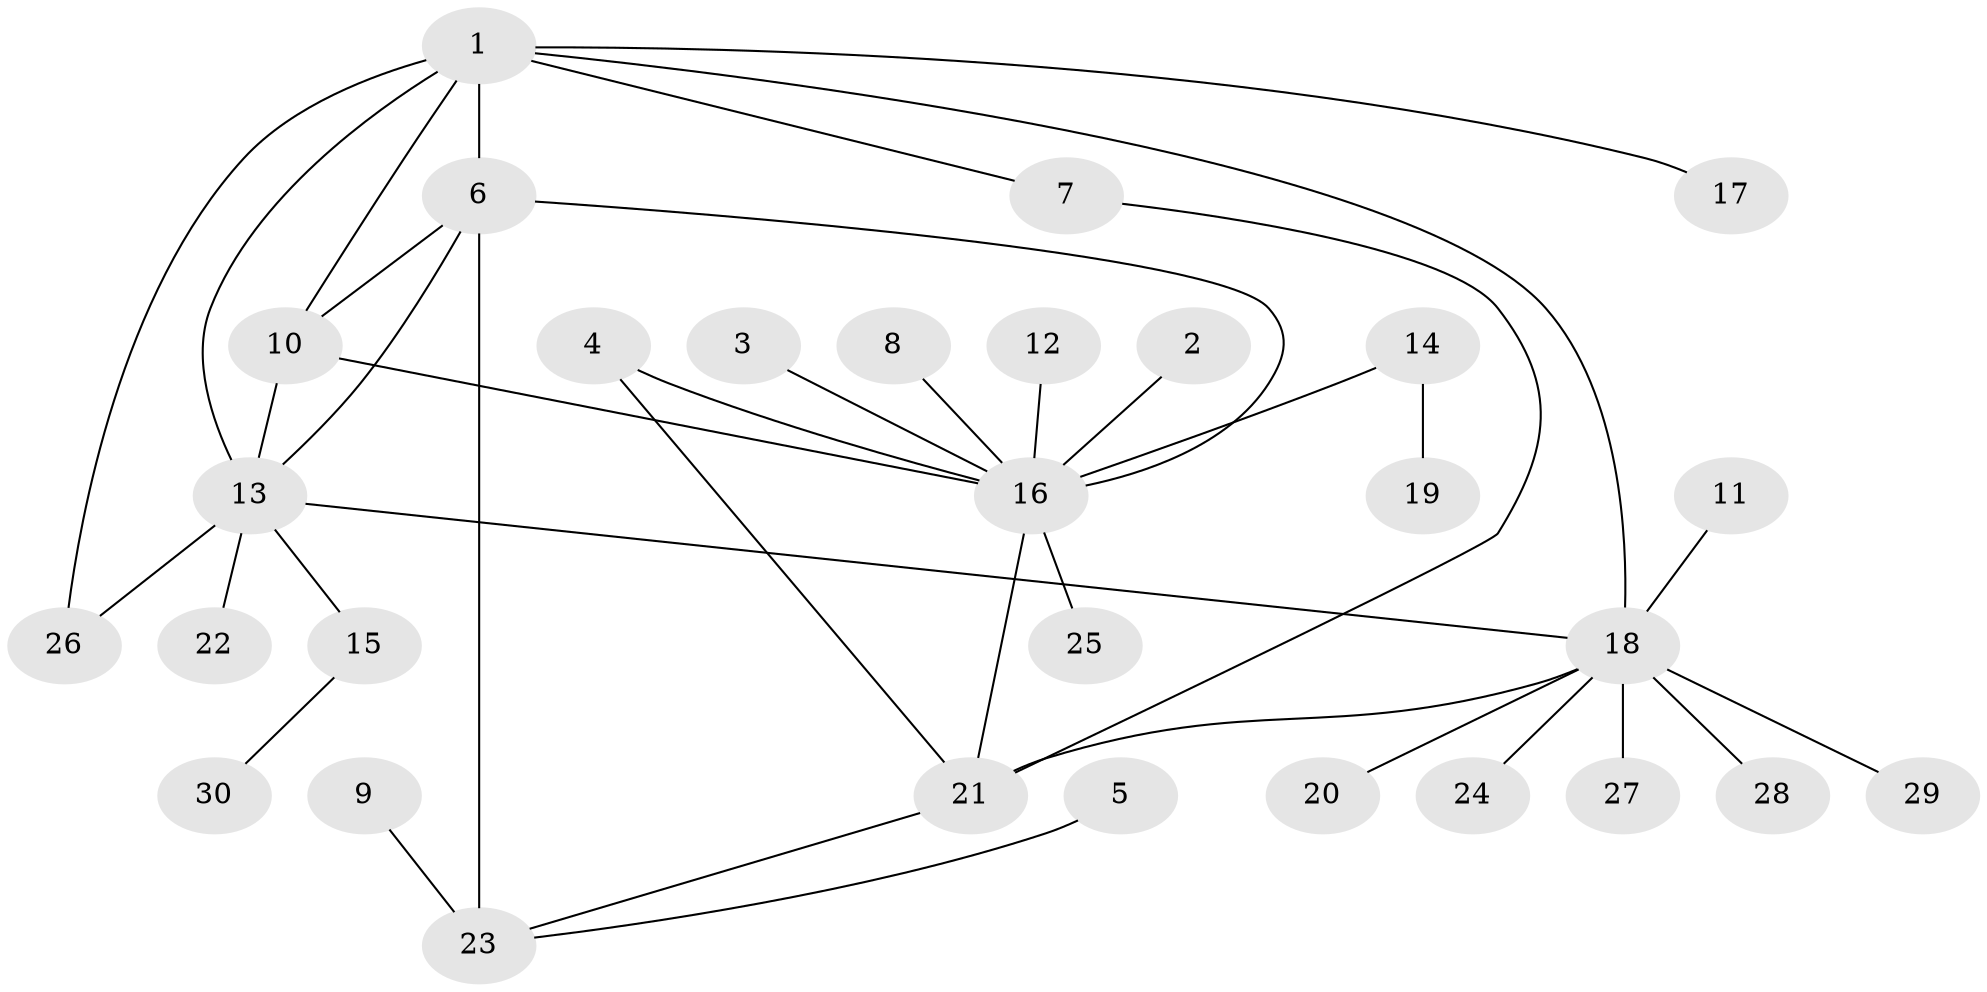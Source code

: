 // original degree distribution, {3: 0.11666666666666667, 6: 0.03333333333333333, 4: 0.05, 7: 0.03333333333333333, 5: 0.05, 11: 0.016666666666666666, 10: 0.016666666666666666, 1: 0.5166666666666667, 2: 0.16666666666666666}
// Generated by graph-tools (version 1.1) at 2025/26/03/09/25 03:26:46]
// undirected, 30 vertices, 39 edges
graph export_dot {
graph [start="1"]
  node [color=gray90,style=filled];
  1;
  2;
  3;
  4;
  5;
  6;
  7;
  8;
  9;
  10;
  11;
  12;
  13;
  14;
  15;
  16;
  17;
  18;
  19;
  20;
  21;
  22;
  23;
  24;
  25;
  26;
  27;
  28;
  29;
  30;
  1 -- 6 [weight=1.0];
  1 -- 7 [weight=1.0];
  1 -- 10 [weight=1.0];
  1 -- 13 [weight=1.0];
  1 -- 17 [weight=1.0];
  1 -- 18 [weight=1.0];
  1 -- 26 [weight=1.0];
  2 -- 16 [weight=1.0];
  3 -- 16 [weight=1.0];
  4 -- 16 [weight=1.0];
  4 -- 21 [weight=1.0];
  5 -- 23 [weight=1.0];
  6 -- 10 [weight=1.0];
  6 -- 13 [weight=1.0];
  6 -- 16 [weight=1.0];
  6 -- 23 [weight=2.0];
  7 -- 21 [weight=1.0];
  8 -- 16 [weight=1.0];
  9 -- 23 [weight=1.0];
  10 -- 13 [weight=1.0];
  10 -- 16 [weight=1.0];
  11 -- 18 [weight=1.0];
  12 -- 16 [weight=1.0];
  13 -- 15 [weight=1.0];
  13 -- 18 [weight=1.0];
  13 -- 22 [weight=2.0];
  13 -- 26 [weight=1.0];
  14 -- 16 [weight=1.0];
  14 -- 19 [weight=1.0];
  15 -- 30 [weight=1.0];
  16 -- 21 [weight=1.0];
  16 -- 25 [weight=1.0];
  18 -- 20 [weight=1.0];
  18 -- 21 [weight=2.0];
  18 -- 24 [weight=1.0];
  18 -- 27 [weight=1.0];
  18 -- 28 [weight=1.0];
  18 -- 29 [weight=1.0];
  21 -- 23 [weight=1.0];
}
